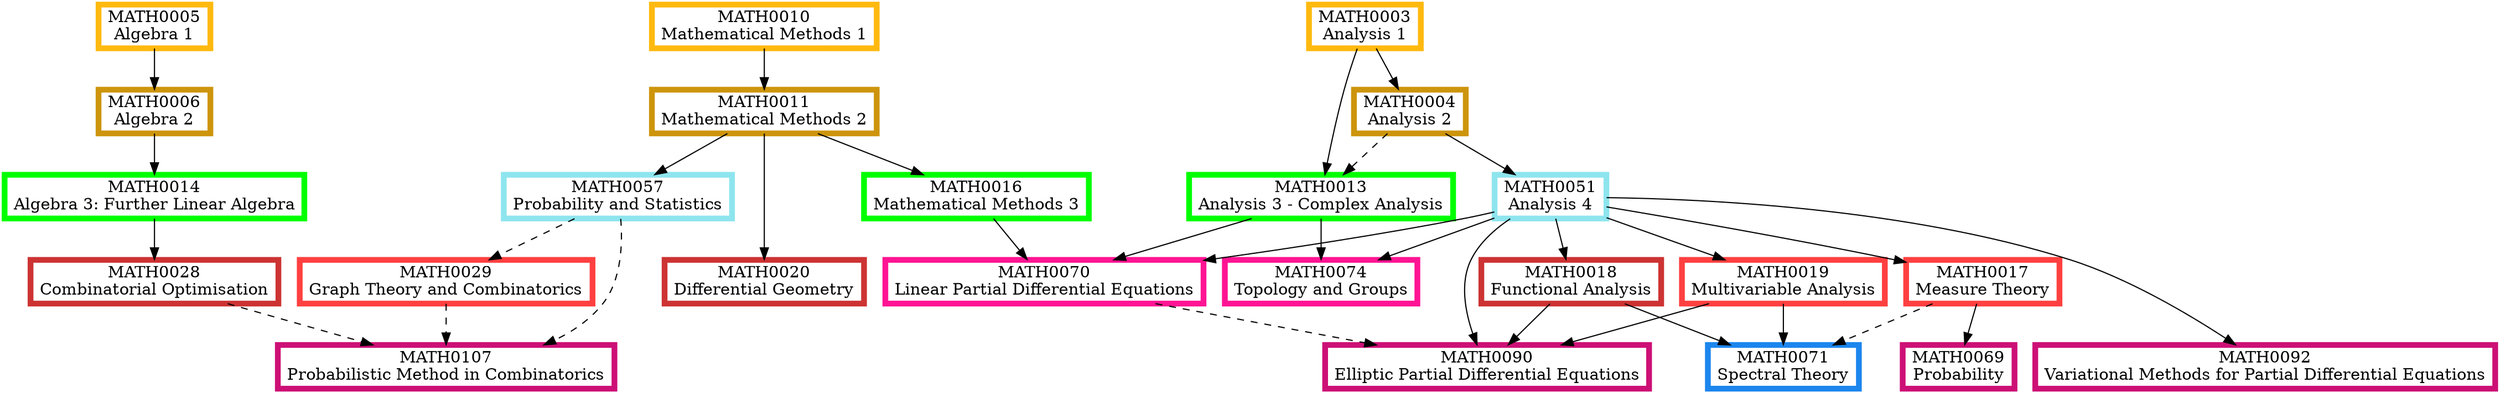 digraph {
	node [fillcolor=white penwidth=5 shape=box style="filled,bold"]
	subgraph "1.0 1" {
		rank=same
		MATH0010 [label="MATH0010
Mathematical Methods 1" color=darkgoldenrod1 href="https://www.ucl.ac.uk/maths/sites/maths/files/math0010.pdf" tooltip="Year 1, term 1"]
		MATH0005 [label="MATH0005
Algebra 1" color=darkgoldenrod1 href="https://www.ucl.ac.uk/maths/sites/maths/files/math0005.pdf" tooltip="Year 1, term 1"]
		MATH0003 [label="MATH0003
Analysis 1" color=darkgoldenrod1 href="https://www.ucl.ac.uk/maths/sites/maths/files/math0003.pdf" tooltip="Year 1, term 1"]
	}
	MATH0005 -> MATH0006
	MATH0010 -> MATH0011
	MATH0003 -> MATH0004
	subgraph "1.0 2" {
		rank=same
		MATH0006 [label="MATH0006
Algebra 2" color=darkgoldenrod3 href="https://www.ucl.ac.uk/maths/sites/maths/files/math0006.pdf" tooltip="Year 1, term 2"]
		MATH0011 [label="MATH0011
Mathematical Methods 2" color=darkgoldenrod3 href="https://www.ucl.ac.uk/maths/sites/maths/files/math0011_2.pdf" tooltip="Year 1, term 2"]
		MATH0004 [label="MATH0004
Analysis 2" color=darkgoldenrod3 href="https://www.ucl.ac.uk/maths/sites/maths/files/math0004.pdf" tooltip="Year 1, term 2"]
	}
	MATH0006 -> MATH0014
	MATH0011 -> MATH0016
	MATH0003 -> MATH0013
	MATH0004 -> MATH0013 [style=dashed]
	subgraph "2.0 1" {
		rank=same
		MATH0014 [label="MATH0014
Algebra 3: Further Linear Algebra" color=green1 href="https://www.ucl.ac.uk/maths/sites/maths/files/math0014.pdf" tooltip="Year 2, term 1"]
		MATH0016 [label="MATH0016
Mathematical Methods 3" color=green1 href="https://www.ucl.ac.uk/maths/sites/maths/files/math0016.pdf" tooltip="Year 2, term 1"]
		MATH0013 [label="MATH0013
Analysis 3 - Complex Analysis" color=green1 href="https://www.ucl.ac.uk/maths/sites/maths/files/math0013.pdf" tooltip="Year 2, term 1"]
	}
	MATH0004 -> MATH0051
	MATH0011 -> MATH0057
	subgraph "2.5 2" {
		rank=same
		MATH0051 [label="MATH0051
Analysis 4" color=cadetblue2 href="https://www.ucl.ac.uk/maths/sites/maths/files/math0051.pdf" tooltip="Year 2 or 3, term 2"]
		MATH0057 [label="MATH0057
Probability and Statistics" color=cadetblue2 href="https://www.ucl.ac.uk/maths/sites/maths/files/math0057.pdf" tooltip="Year 2 or 3, term 2"]
	}
	MATH0057 -> MATH0029 [style=dashed]
	MATH0051 -> MATH0019
	MATH0051 -> MATH0017
	subgraph "3.0 1" {
		rank=same
		MATH0029 [label="MATH0029
Graph Theory and Combinatorics" color=brown1 href="https://www.ucl.ac.uk/maths/sites/maths/files/math0029.pdf" tooltip="Year 3, term 1"]
		MATH0019 [label="MATH0019
Multivariable Analysis" color=brown1 href="https://www.ucl.ac.uk/maths/sites/maths/files/math0019.pdf" tooltip="Year 3, term 1"]
		MATH0017 [label="MATH0017
Measure Theory" color=brown1 href="https://www.ucl.ac.uk/maths/sites/maths/files/math0017.pdf" tooltip="Year 3, term 1"]
	}
	MATH0011 -> MATH0020
	MATH0014 -> MATH0028
	MATH0051 -> MATH0018
	subgraph "3.0 2" {
		rank=same
		MATH0020 [label="MATH0020
Differential Geometry" color=brown3 href="https://www.ucl.ac.uk/maths/sites/maths/files/math0020.pdf" tooltip="Year 3, term 2"]
		MATH0028 [label="MATH0028
Combinatorial Optimisation" color=brown3 href="https://www.ucl.ac.uk/maths/sites/maths/files/math0028.pdf" tooltip="Year 3, term 2"]
		MATH0018 [label="MATH0018
Functional Analysis" color=brown3 href="https://www.ucl.ac.uk/maths/sites/maths/files/math0018.pdf" tooltip="Year 3, term 2"]
	}
	MATH0013 -> MATH0074
	MATH0051 -> MATH0074
	MATH0013 -> MATH0070
	MATH0016 -> MATH0070
	MATH0051 -> MATH0070
	subgraph "3.5 1" {
		rank=same
		MATH0074 [label="MATH0074
Topology and Groups" color=deeppink1 href="https://www.ucl.ac.uk/maths/sites/maths/files/math0074.pdf" tooltip="Year 3 or 4, term 1"]
		MATH0070 [label="MATH0070
Linear Partial Differential Equations" color=deeppink1 href="https://www.ucl.ac.uk/maths/sites/maths/files/math0070.pdf" tooltip="Year 3 or 4, term 1"]
	}
	MATH0029 -> MATH0107 [style=dashed]
	MATH0028 -> MATH0107 [style=dashed]
	MATH0057 -> MATH0107 [style=dashed]
	MATH0017 -> MATH0069
	MATH0051 -> MATH0092
	MATH0070 -> MATH0090 [style=dashed]
	MATH0051 -> MATH0090
	MATH0018 -> MATH0090
	MATH0019 -> MATH0090
	subgraph "3.5 2" {
		rank=same
		MATH0107 [label="MATH0107
Probabilistic Method in Combinatorics" color=deeppink3 href="https://www.ucl.ac.uk/maths/sites/maths/files/math0107_1.pdf" tooltip="Year 3 or 4, term 2"]
		MATH0069 [label="MATH0069
Probability" color=deeppink3 href="https://www.ucl.ac.uk/maths/sites/maths/files/math0069.pdf" tooltip="Year 3 or 4, term 2"]
		MATH0092 [label="MATH0092
Variational Methods for Partial Differential Equations" color=deeppink3 href="https://www.ucl.ac.uk/maths/sites/maths/files/math0092.pdf" tooltip="Year 3 or 4, term 2"]
		MATH0090 [label="MATH0090
Elliptic Partial Differential Equations" color=deeppink3 href="https://www.ucl.ac.uk/maths/sites/maths/files/math0090.pdf" tooltip="Year 3 or 4, term 2"]
	}
	MATH0018 -> MATH0071
	MATH0019 -> MATH0071
	MATH0017 -> MATH0071 [style=dashed]
	subgraph "4.0 1" {
		rank=same
		MATH0071 [label="MATH0071
Spectral Theory" color=dodgerblue2 href="https://www.ucl.ac.uk/maths/sites/maths/files/math0071.pdf" tooltip="Year 4, term 1"]
	}
}
